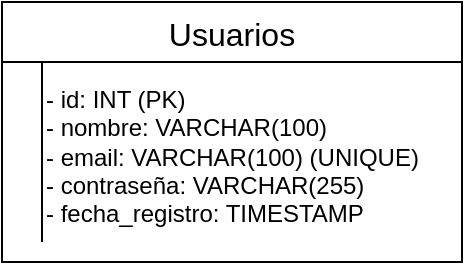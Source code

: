 <mxfile version="24.4.13" type="github">
  <diagram name="Página-1" id="FBLGv1hv-2mMswPloxH5">
    <mxGraphModel dx="299" dy="526" grid="1" gridSize="10" guides="1" tooltips="1" connect="1" arrows="1" fold="1" page="1" pageScale="1" pageWidth="1169" pageHeight="1654" math="0" shadow="0">
      <root>
        <mxCell id="0" />
        <mxCell id="1" parent="0" />
        <mxCell id="qOKPLslwm29kg5f4DnjJ-2" value="Usuarios" style="shape=table;startSize=30;container=1;collapsible=0;childLayout=tableLayout;fixedRows=1;rowLines=0;fontStyle=0;strokeColor=default;fontSize=16;" vertex="1" parent="1">
          <mxGeometry x="40" y="20" width="230" height="130" as="geometry" />
        </mxCell>
        <mxCell id="qOKPLslwm29kg5f4DnjJ-3" value="" style="shape=tableRow;horizontal=0;startSize=0;swimlaneHead=0;swimlaneBody=0;top=0;left=0;bottom=0;right=0;collapsible=0;dropTarget=0;fillColor=none;points=[[0,0.5],[1,0.5]];portConstraint=eastwest;strokeColor=inherit;fontSize=16;" vertex="1" parent="qOKPLslwm29kg5f4DnjJ-2">
          <mxGeometry y="30" width="230" height="30" as="geometry" />
        </mxCell>
        <mxCell id="qOKPLslwm29kg5f4DnjJ-4" value="" style="shape=partialRectangle;html=1;whiteSpace=wrap;connectable=0;fillColor=none;top=0;left=0;bottom=0;right=0;overflow=hidden;pointerEvents=1;strokeColor=inherit;fontSize=16;" vertex="1" parent="qOKPLslwm29kg5f4DnjJ-3">
          <mxGeometry width="20" height="30" as="geometry">
            <mxRectangle width="20" height="30" as="alternateBounds" />
          </mxGeometry>
        </mxCell>
        <mxCell id="qOKPLslwm29kg5f4DnjJ-5" value="" style="shape=partialRectangle;html=1;whiteSpace=wrap;connectable=0;fillColor=none;top=0;left=0;bottom=0;right=0;align=left;spacingLeft=6;overflow=hidden;strokeColor=inherit;fontSize=16;" vertex="1" parent="qOKPLslwm29kg5f4DnjJ-3">
          <mxGeometry x="20" width="210" height="30" as="geometry">
            <mxRectangle width="210" height="30" as="alternateBounds" />
          </mxGeometry>
        </mxCell>
        <mxCell id="qOKPLslwm29kg5f4DnjJ-6" value="" style="shape=tableRow;horizontal=0;startSize=0;swimlaneHead=0;swimlaneBody=0;top=0;left=0;bottom=0;right=0;collapsible=0;dropTarget=0;fillColor=none;points=[[0,0.5],[1,0.5]];portConstraint=eastwest;strokeColor=inherit;fontSize=16;" vertex="1" parent="qOKPLslwm29kg5f4DnjJ-2">
          <mxGeometry y="60" width="230" height="30" as="geometry" />
        </mxCell>
        <mxCell id="qOKPLslwm29kg5f4DnjJ-7" value="" style="shape=partialRectangle;html=1;whiteSpace=wrap;connectable=0;fillColor=none;top=0;left=0;bottom=0;right=0;overflow=hidden;strokeColor=inherit;fontSize=16;" vertex="1" parent="qOKPLslwm29kg5f4DnjJ-6">
          <mxGeometry width="20" height="30" as="geometry">
            <mxRectangle width="20" height="30" as="alternateBounds" />
          </mxGeometry>
        </mxCell>
        <mxCell id="qOKPLslwm29kg5f4DnjJ-8" value="" style="shape=partialRectangle;html=1;whiteSpace=wrap;connectable=0;fillColor=none;top=0;left=0;bottom=0;right=0;align=left;spacingLeft=6;overflow=hidden;strokeColor=inherit;fontSize=16;" vertex="1" parent="qOKPLslwm29kg5f4DnjJ-6">
          <mxGeometry x="20" width="210" height="30" as="geometry">
            <mxRectangle width="210" height="30" as="alternateBounds" />
          </mxGeometry>
        </mxCell>
        <mxCell id="qOKPLslwm29kg5f4DnjJ-9" value="" style="shape=tableRow;horizontal=0;startSize=0;swimlaneHead=0;swimlaneBody=0;top=0;left=0;bottom=0;right=0;collapsible=0;dropTarget=0;fillColor=none;points=[[0,0.5],[1,0.5]];portConstraint=eastwest;strokeColor=inherit;fontSize=16;" vertex="1" parent="qOKPLslwm29kg5f4DnjJ-2">
          <mxGeometry y="90" width="230" height="30" as="geometry" />
        </mxCell>
        <mxCell id="qOKPLslwm29kg5f4DnjJ-10" value="" style="shape=partialRectangle;html=1;whiteSpace=wrap;connectable=0;fillColor=none;top=0;left=0;bottom=0;right=0;overflow=hidden;strokeColor=inherit;fontSize=16;" vertex="1" parent="qOKPLslwm29kg5f4DnjJ-9">
          <mxGeometry width="20" height="30" as="geometry">
            <mxRectangle width="20" height="30" as="alternateBounds" />
          </mxGeometry>
        </mxCell>
        <mxCell id="qOKPLslwm29kg5f4DnjJ-11" value="" style="shape=partialRectangle;html=1;whiteSpace=wrap;connectable=0;fillColor=none;top=0;left=0;bottom=0;right=0;align=left;spacingLeft=6;overflow=hidden;strokeColor=inherit;fontSize=16;" vertex="1" parent="qOKPLslwm29kg5f4DnjJ-9">
          <mxGeometry x="20" width="210" height="30" as="geometry">
            <mxRectangle width="210" height="30" as="alternateBounds" />
          </mxGeometry>
        </mxCell>
        <mxCell id="qOKPLslwm29kg5f4DnjJ-12" value="&lt;div style=&quot;text-align: justify;&quot;&gt;&lt;br&gt;&lt;/div&gt;&lt;span class=&quot;hljs-deletion&quot;&gt;&lt;div style=&quot;text-align: justify;&quot;&gt;&lt;span style=&quot;background-color: initial;&quot;&gt;- id: INT (PK)&lt;/span&gt;&lt;/div&gt;&lt;/span&gt;&lt;span class=&quot;hljs-deletion&quot;&gt;&lt;div style=&quot;text-align: justify;&quot;&gt;&lt;span style=&quot;background-color: initial;&quot;&gt;- nombre: VARCHAR(100)&lt;/span&gt;&lt;/div&gt;&lt;/span&gt;&lt;span class=&quot;hljs-deletion&quot;&gt;&lt;div style=&quot;text-align: justify;&quot;&gt;&lt;span style=&quot;background-color: initial;&quot;&gt;- email: VARCHAR(100) (UNIQUE)&lt;/span&gt;&lt;/div&gt;&lt;/span&gt;&lt;span class=&quot;hljs-deletion&quot;&gt;&lt;div style=&quot;text-align: justify;&quot;&gt;&lt;span style=&quot;background-color: initial;&quot;&gt;- contraseña: VARCHAR(255)&lt;/span&gt;&lt;/div&gt;&lt;/span&gt;&lt;span class=&quot;hljs-deletion&quot;&gt;&lt;div style=&quot;text-align: justify;&quot;&gt;&lt;span style=&quot;background-color: initial;&quot;&gt;- fecha_registro: TIMESTAMP&lt;/span&gt;&lt;/div&gt;&lt;/span&gt;" style="text;html=1;align=left;verticalAlign=middle;whiteSpace=wrap;rounded=0;" vertex="1" parent="1">
          <mxGeometry x="60" y="40" width="190" height="100" as="geometry" />
        </mxCell>
      </root>
    </mxGraphModel>
  </diagram>
</mxfile>
